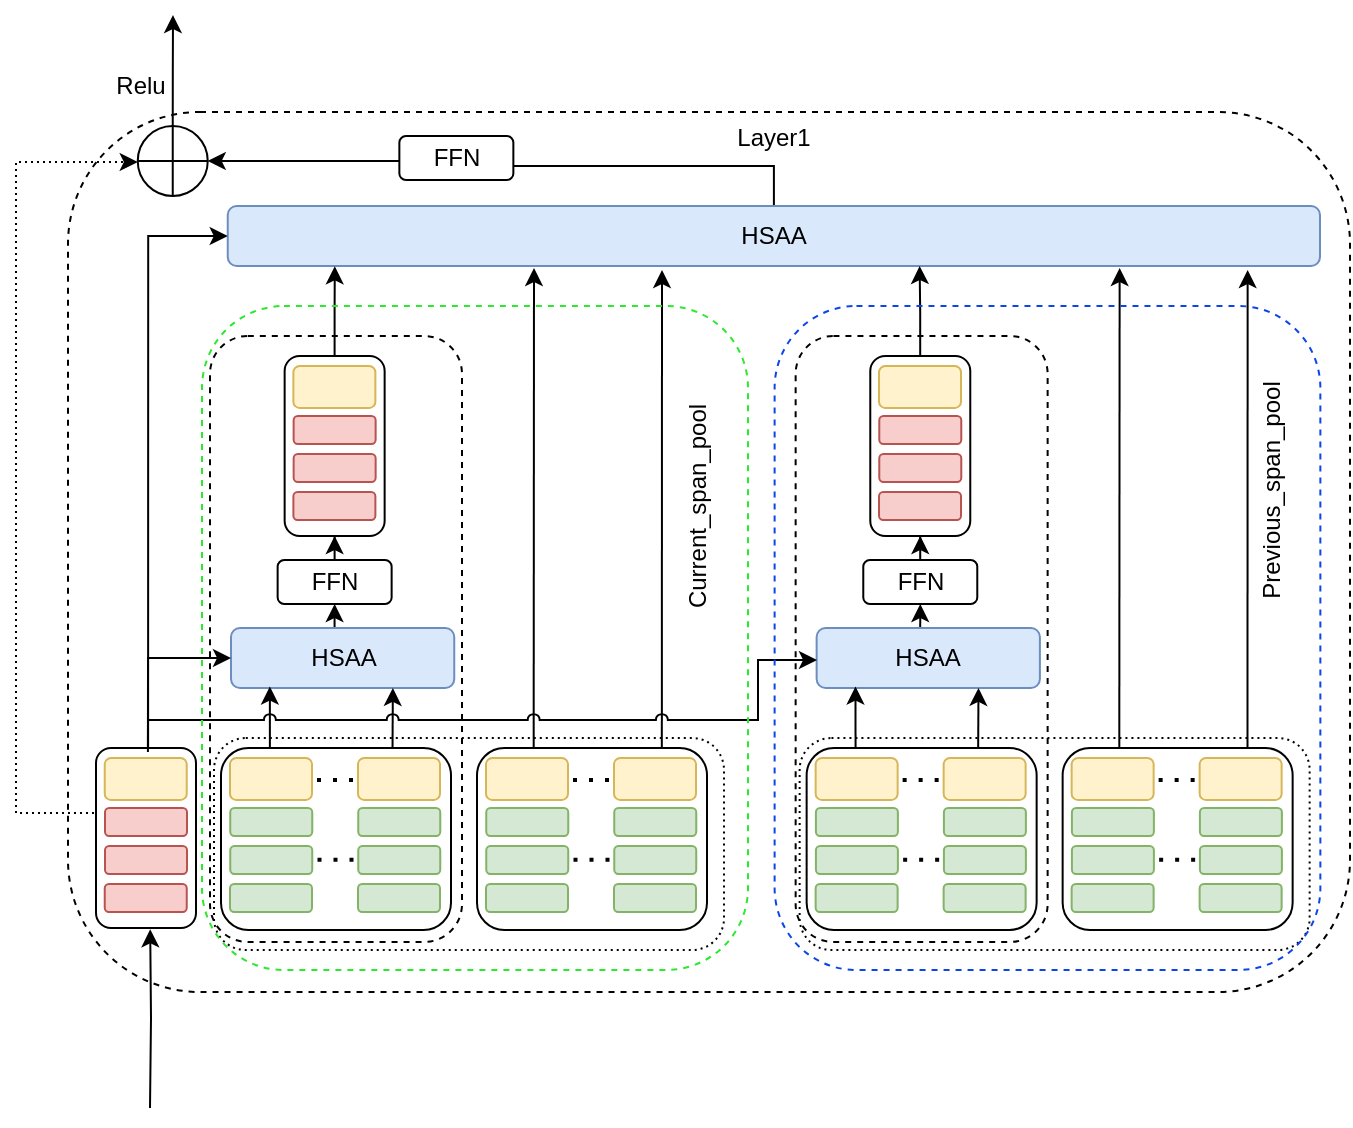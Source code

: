 <mxfile version="21.2.9" type="github">
  <diagram name="第 1 页" id="gWeG35e6C86zQD0y6pNc">
    <mxGraphModel dx="780" dy="418" grid="0" gridSize="10" guides="1" tooltips="1" connect="1" arrows="1" fold="1" page="1" pageScale="1" pageWidth="2336" pageHeight="1654" math="0" shadow="0">
      <root>
        <mxCell id="0" />
        <mxCell id="1" parent="0" />
        <mxCell id="u9Ba9--OEbl625sA4hoY-62" value="" style="rounded=1;whiteSpace=wrap;html=1;dashed=1;fillColor=none;glass=0;" parent="1" vertex="1">
          <mxGeometry x="301" y="551" width="641" height="440" as="geometry" />
        </mxCell>
        <mxCell id="XD2-V8QEW1LzV1P3F_-f-185" value="" style="rounded=1;whiteSpace=wrap;html=1;dashed=1;" parent="1" vertex="1">
          <mxGeometry x="372" y="663" width="126" height="303" as="geometry" />
        </mxCell>
        <mxCell id="XD2-V8QEW1LzV1P3F_-f-189" value="" style="rounded=1;whiteSpace=wrap;html=1;fillStyle=solid;gradientColor=default;fillColor=none;dashed=1;dashPattern=1 2;" parent="1" vertex="1">
          <mxGeometry x="374" y="864" width="255" height="106" as="geometry" />
        </mxCell>
        <mxCell id="XD2-V8QEW1LzV1P3F_-f-60" style="edgeStyle=orthogonalEdgeStyle;rounded=0;orthogonalLoop=1;jettySize=auto;html=1;entryX=0.5;entryY=1;entryDx=0;entryDy=0;" parent="1" source="XD2-V8QEW1LzV1P3F_-f-20" target="XD2-V8QEW1LzV1P3F_-f-57" edge="1">
          <mxGeometry relative="1" as="geometry" />
        </mxCell>
        <mxCell id="XD2-V8QEW1LzV1P3F_-f-20" value="HSAA" style="rounded=1;whiteSpace=wrap;html=1;fillColor=#dae8fc;strokeColor=#6c8ebf;" parent="1" vertex="1">
          <mxGeometry x="380.87" y="598" width="546.13" height="30" as="geometry" />
        </mxCell>
        <mxCell id="XD2-V8QEW1LzV1P3F_-f-46" style="edgeStyle=orthogonalEdgeStyle;rounded=0;orthogonalLoop=1;jettySize=auto;html=1;entryX=0.5;entryY=1;entryDx=0;entryDy=0;" parent="1" target="XD2-V8QEW1LzV1P3F_-f-45" edge="1">
          <mxGeometry relative="1" as="geometry">
            <mxPoint x="434.286" y="809" as="sourcePoint" />
          </mxGeometry>
        </mxCell>
        <mxCell id="XD2-V8QEW1LzV1P3F_-f-21" value="HSAA" style="rounded=1;whiteSpace=wrap;html=1;fillColor=#dae8fc;strokeColor=#6c8ebf;" parent="1" vertex="1">
          <mxGeometry x="382.5" y="809" width="111.63" height="30" as="geometry" />
        </mxCell>
        <mxCell id="XD2-V8QEW1LzV1P3F_-f-55" style="edgeStyle=orthogonalEdgeStyle;rounded=0;orthogonalLoop=1;jettySize=auto;html=1;entryX=0;entryY=0.5;entryDx=0;entryDy=0;" parent="1" target="XD2-V8QEW1LzV1P3F_-f-21" edge="1">
          <mxGeometry relative="1" as="geometry">
            <Array as="points">
              <mxPoint x="341" y="824" />
            </Array>
            <mxPoint x="340.966" y="871" as="sourcePoint" />
          </mxGeometry>
        </mxCell>
        <mxCell id="XD2-V8QEW1LzV1P3F_-f-62" style="edgeStyle=orthogonalEdgeStyle;rounded=0;orthogonalLoop=1;jettySize=auto;html=1;dashed=1;dashPattern=1 2;" parent="1" target="XD2-V8QEW1LzV1P3F_-f-63" edge="1">
          <mxGeometry relative="1" as="geometry">
            <mxPoint x="317" y="602.034" as="targetPoint" />
            <Array as="points">
              <mxPoint x="275" y="901" />
              <mxPoint x="275" y="576" />
            </Array>
            <mxPoint x="317" y="901.517" as="sourcePoint" />
          </mxGeometry>
        </mxCell>
        <mxCell id="XD2-V8QEW1LzV1P3F_-f-56" style="edgeStyle=orthogonalEdgeStyle;rounded=0;orthogonalLoop=1;jettySize=auto;html=1;entryX=0;entryY=0.5;entryDx=0;entryDy=0;exitX=0.481;exitY=0.006;exitDx=0;exitDy=0;exitPerimeter=0;" parent="1" target="XD2-V8QEW1LzV1P3F_-f-20" edge="1">
          <mxGeometry relative="1" as="geometry">
            <Array as="points">
              <mxPoint x="341" y="613" />
            </Array>
            <mxPoint x="341.05" y="871.366" as="sourcePoint" />
          </mxGeometry>
        </mxCell>
        <mxCell id="u9Ba9--OEbl625sA4hoY-119" style="edgeStyle=orthogonalEdgeStyle;rounded=0;orthogonalLoop=1;jettySize=auto;html=1;entryX=0.5;entryY=1;entryDx=0;entryDy=0;" parent="1" source="XD2-V8QEW1LzV1P3F_-f-45" target="u9Ba9--OEbl625sA4hoY-112" edge="1">
          <mxGeometry relative="1" as="geometry" />
        </mxCell>
        <mxCell id="XD2-V8QEW1LzV1P3F_-f-45" value="FFN" style="rounded=1;whiteSpace=wrap;html=1;" parent="1" vertex="1">
          <mxGeometry x="405.82" y="775" width="57" height="22" as="geometry" />
        </mxCell>
        <mxCell id="XD2-V8QEW1LzV1P3F_-f-52" value="" style="endArrow=classic;html=1;rounded=0;exitX=0.217;exitY=-0.001;exitDx=0;exitDy=0;exitPerimeter=0;entryX=0.174;entryY=0.976;entryDx=0;entryDy=0;entryPerimeter=0;" parent="1" target="XD2-V8QEW1LzV1P3F_-f-21" edge="1">
          <mxGeometry width="50" height="50" relative="1" as="geometry">
            <mxPoint x="401.955" y="870.939" as="sourcePoint" />
            <mxPoint x="473" y="832" as="targetPoint" />
          </mxGeometry>
        </mxCell>
        <mxCell id="XD2-V8QEW1LzV1P3F_-f-53" value="" style="endArrow=classic;html=1;rounded=0;exitX=0.75;exitY=0;exitDx=0;exitDy=0;entryX=0.725;entryY=0.998;entryDx=0;entryDy=0;entryPerimeter=0;" parent="1" target="XD2-V8QEW1LzV1P3F_-f-21" edge="1">
          <mxGeometry width="50" height="50" relative="1" as="geometry">
            <mxPoint x="463.25" y="871" as="sourcePoint" />
            <mxPoint x="447" y="816" as="targetPoint" />
          </mxGeometry>
        </mxCell>
        <mxCell id="XD2-V8QEW1LzV1P3F_-f-66" style="edgeStyle=orthogonalEdgeStyle;rounded=0;orthogonalLoop=1;jettySize=auto;html=1;entryX=1;entryY=0.5;entryDx=0;entryDy=0;" parent="1" source="XD2-V8QEW1LzV1P3F_-f-57" target="XD2-V8QEW1LzV1P3F_-f-63" edge="1">
          <mxGeometry relative="1" as="geometry">
            <Array as="points">
              <mxPoint x="494.87" y="576" />
              <mxPoint x="418.87" y="576" />
            </Array>
          </mxGeometry>
        </mxCell>
        <mxCell id="XD2-V8QEW1LzV1P3F_-f-57" value="FFN" style="rounded=1;whiteSpace=wrap;html=1;" parent="1" vertex="1">
          <mxGeometry x="466.68" y="563" width="57" height="22" as="geometry" />
        </mxCell>
        <mxCell id="u9Ba9--OEbl625sA4hoY-222" style="edgeStyle=orthogonalEdgeStyle;rounded=0;orthogonalLoop=1;jettySize=auto;html=1;entryX=0.6;entryY=0.995;entryDx=0;entryDy=0;entryPerimeter=0;" parent="1" source="XD2-V8QEW1LzV1P3F_-f-63" edge="1">
          <mxGeometry relative="1" as="geometry">
            <mxPoint x="353.5" y="502.55" as="targetPoint" />
          </mxGeometry>
        </mxCell>
        <mxCell id="XD2-V8QEW1LzV1P3F_-f-63" value="" style="ellipse;whiteSpace=wrap;html=1;aspect=fixed;" parent="1" vertex="1">
          <mxGeometry x="335.87" y="558" width="35" height="35" as="geometry" />
        </mxCell>
        <mxCell id="XD2-V8QEW1LzV1P3F_-f-64" value="" style="endArrow=none;html=1;rounded=0;entryX=0.5;entryY=0;entryDx=0;entryDy=0;exitX=0.5;exitY=1;exitDx=0;exitDy=0;" parent="1" source="XD2-V8QEW1LzV1P3F_-f-63" target="XD2-V8QEW1LzV1P3F_-f-63" edge="1">
          <mxGeometry width="50" height="50" relative="1" as="geometry">
            <mxPoint x="394.87" y="653" as="sourcePoint" />
            <mxPoint x="444.87" y="603" as="targetPoint" />
          </mxGeometry>
        </mxCell>
        <mxCell id="XD2-V8QEW1LzV1P3F_-f-65" value="" style="endArrow=none;html=1;rounded=0;exitX=1;exitY=0.5;exitDx=0;exitDy=0;entryX=0;entryY=0.5;entryDx=0;entryDy=0;" parent="1" source="XD2-V8QEW1LzV1P3F_-f-63" target="XD2-V8QEW1LzV1P3F_-f-63" edge="1">
          <mxGeometry width="50" height="50" relative="1" as="geometry">
            <mxPoint x="363.87" y="603" as="sourcePoint" />
            <mxPoint x="363.87" y="568" as="targetPoint" />
          </mxGeometry>
        </mxCell>
        <mxCell id="XD2-V8QEW1LzV1P3F_-f-71" value="Layer1" style="text;html=1;strokeColor=none;fillColor=none;align=center;verticalAlign=middle;whiteSpace=wrap;rounded=0;rotation=0;" parent="1" vertex="1">
          <mxGeometry x="623.93" y="549" width="60" height="30" as="geometry" />
        </mxCell>
        <mxCell id="XD2-V8QEW1LzV1P3F_-f-101" style="edgeStyle=orthogonalEdgeStyle;rounded=0;orthogonalLoop=1;jettySize=auto;html=1;entryX=0.542;entryY=1.007;entryDx=0;entryDy=0;entryPerimeter=0;" parent="1" target="u9Ba9--OEbl625sA4hoY-120" edge="1">
          <mxGeometry relative="1" as="geometry">
            <mxPoint x="342" y="932" as="targetPoint" />
            <mxPoint x="342" y="1049.0" as="sourcePoint" />
          </mxGeometry>
        </mxCell>
        <mxCell id="XD2-V8QEW1LzV1P3F_-f-184" value="Relu" style="text;html=1;align=center;verticalAlign=middle;resizable=0;points=[];autosize=1;strokeColor=none;fillColor=none;" parent="1" vertex="1">
          <mxGeometry x="315" y="525" width="43" height="26" as="geometry" />
        </mxCell>
        <mxCell id="u9Ba9--OEbl625sA4hoY-2" value="" style="endArrow=classic;html=1;rounded=0;exitX=0.75;exitY=0;exitDx=0;exitDy=0;" parent="1" edge="1">
          <mxGeometry width="50" height="50" relative="1" as="geometry">
            <mxPoint x="533.83" y="871" as="sourcePoint" />
            <mxPoint x="534" y="629" as="targetPoint" />
          </mxGeometry>
        </mxCell>
        <mxCell id="u9Ba9--OEbl625sA4hoY-3" value="" style="endArrow=classic;html=1;rounded=0;exitX=0.75;exitY=0;exitDx=0;exitDy=0;" parent="1" edge="1">
          <mxGeometry width="50" height="50" relative="1" as="geometry">
            <mxPoint x="597.92" y="872" as="sourcePoint" />
            <mxPoint x="598" y="630" as="targetPoint" />
          </mxGeometry>
        </mxCell>
        <mxCell id="u9Ba9--OEbl625sA4hoY-118" style="edgeStyle=orthogonalEdgeStyle;rounded=0;orthogonalLoop=1;jettySize=auto;html=1;entryX=0.098;entryY=1.005;entryDx=0;entryDy=0;entryPerimeter=0;" parent="1" source="u9Ba9--OEbl625sA4hoY-112" target="XD2-V8QEW1LzV1P3F_-f-20" edge="1">
          <mxGeometry relative="1" as="geometry" />
        </mxCell>
        <mxCell id="u9Ba9--OEbl625sA4hoY-112" value="" style="rounded=1;whiteSpace=wrap;html=1;" parent="1" vertex="1">
          <mxGeometry x="409.32" y="673" width="50" height="90" as="geometry" />
        </mxCell>
        <mxCell id="u9Ba9--OEbl625sA4hoY-113" value="" style="rounded=1;whiteSpace=wrap;html=1;fillColor=#f8cecc;strokeColor=#b85450;" parent="1" vertex="1">
          <mxGeometry x="413.69" y="741" width="41" height="14" as="geometry" />
        </mxCell>
        <mxCell id="u9Ba9--OEbl625sA4hoY-114" value="" style="rounded=1;whiteSpace=wrap;html=1;fillColor=#fff2cc;strokeColor=#d6b656;" parent="1" vertex="1">
          <mxGeometry x="413.69" y="678" width="41" height="21" as="geometry" />
        </mxCell>
        <mxCell id="u9Ba9--OEbl625sA4hoY-115" value="" style="rounded=1;whiteSpace=wrap;html=1;fillColor=#f8cecc;strokeColor=#b85450;" parent="1" vertex="1">
          <mxGeometry x="413.82" y="722" width="41" height="14" as="geometry" />
        </mxCell>
        <mxCell id="u9Ba9--OEbl625sA4hoY-116" value="" style="rounded=1;whiteSpace=wrap;html=1;fillColor=#f8cecc;strokeColor=#b85450;" parent="1" vertex="1">
          <mxGeometry x="413.82" y="703" width="41" height="14" as="geometry" />
        </mxCell>
        <mxCell id="u9Ba9--OEbl625sA4hoY-120" value="" style="rounded=1;whiteSpace=wrap;html=1;" parent="1" vertex="1">
          <mxGeometry x="315" y="869" width="50" height="90" as="geometry" />
        </mxCell>
        <mxCell id="u9Ba9--OEbl625sA4hoY-121" value="" style="rounded=1;whiteSpace=wrap;html=1;fillColor=#f8cecc;strokeColor=#b85450;" parent="1" vertex="1">
          <mxGeometry x="319.37" y="937" width="41" height="14" as="geometry" />
        </mxCell>
        <mxCell id="u9Ba9--OEbl625sA4hoY-122" value="" style="rounded=1;whiteSpace=wrap;html=1;fillColor=#fff2cc;strokeColor=#d6b656;" parent="1" vertex="1">
          <mxGeometry x="319.37" y="874" width="41" height="21" as="geometry" />
        </mxCell>
        <mxCell id="u9Ba9--OEbl625sA4hoY-123" value="" style="rounded=1;whiteSpace=wrap;html=1;fillColor=#f8cecc;strokeColor=#b85450;" parent="1" vertex="1">
          <mxGeometry x="319.5" y="918" width="41" height="14" as="geometry" />
        </mxCell>
        <mxCell id="u9Ba9--OEbl625sA4hoY-124" value="" style="rounded=1;whiteSpace=wrap;html=1;fillColor=#f8cecc;strokeColor=#b85450;" parent="1" vertex="1">
          <mxGeometry x="319.5" y="899" width="41" height="14" as="geometry" />
        </mxCell>
        <mxCell id="u9Ba9--OEbl625sA4hoY-125" value="" style="rounded=1;whiteSpace=wrap;html=1;" parent="1" vertex="1">
          <mxGeometry x="377.5" y="869" width="115" height="91" as="geometry" />
        </mxCell>
        <mxCell id="u9Ba9--OEbl625sA4hoY-126" value="" style="endArrow=none;dashed=1;html=1;dashPattern=1 3;strokeWidth=2;rounded=0;entryX=1;entryY=0.5;entryDx=0;entryDy=0;exitX=0;exitY=0.5;exitDx=0;exitDy=0;" parent="1" edge="1">
          <mxGeometry width="50" height="50" relative="1" as="geometry">
            <mxPoint x="443.75" y="924.88" as="sourcePoint" />
            <mxPoint x="420.25" y="924.88" as="targetPoint" />
          </mxGeometry>
        </mxCell>
        <mxCell id="u9Ba9--OEbl625sA4hoY-127" value="" style="endArrow=none;dashed=1;html=1;dashPattern=1 3;strokeWidth=2;rounded=0;entryX=1;entryY=0.5;entryDx=0;entryDy=0;" parent="1" edge="1">
          <mxGeometry width="50" height="50" relative="1" as="geometry">
            <mxPoint x="443.5" y="885" as="sourcePoint" />
            <mxPoint x="420.0" y="885" as="targetPoint" />
          </mxGeometry>
        </mxCell>
        <mxCell id="u9Ba9--OEbl625sA4hoY-128" value="" style="rounded=1;whiteSpace=wrap;html=1;fillColor=#d5e8d4;strokeColor=#82b366;" parent="1" vertex="1">
          <mxGeometry x="382" y="937" width="41" height="14" as="geometry" />
        </mxCell>
        <mxCell id="u9Ba9--OEbl625sA4hoY-129" value="" style="rounded=1;whiteSpace=wrap;html=1;fillColor=#fff2cc;strokeColor=#d6b656;" parent="1" vertex="1">
          <mxGeometry x="382" y="874" width="41" height="21" as="geometry" />
        </mxCell>
        <mxCell id="u9Ba9--OEbl625sA4hoY-130" value="" style="rounded=1;whiteSpace=wrap;html=1;fillColor=#d5e8d4;strokeColor=#82b366;" parent="1" vertex="1">
          <mxGeometry x="382.13" y="918" width="41" height="14" as="geometry" />
        </mxCell>
        <mxCell id="u9Ba9--OEbl625sA4hoY-131" value="" style="rounded=1;whiteSpace=wrap;html=1;fillColor=#d5e8d4;strokeColor=#82b366;" parent="1" vertex="1">
          <mxGeometry x="382.13" y="899" width="41" height="14" as="geometry" />
        </mxCell>
        <mxCell id="u9Ba9--OEbl625sA4hoY-132" value="" style="rounded=1;whiteSpace=wrap;html=1;fillColor=#d5e8d4;strokeColor=#82b366;" parent="1" vertex="1">
          <mxGeometry x="446" y="937" width="41" height="14" as="geometry" />
        </mxCell>
        <mxCell id="u9Ba9--OEbl625sA4hoY-133" value="" style="rounded=1;whiteSpace=wrap;html=1;fillColor=#fff2cc;strokeColor=#d6b656;" parent="1" vertex="1">
          <mxGeometry x="446" y="874" width="41" height="21" as="geometry" />
        </mxCell>
        <mxCell id="u9Ba9--OEbl625sA4hoY-134" value="" style="rounded=1;whiteSpace=wrap;html=1;fillColor=#d5e8d4;strokeColor=#82b366;" parent="1" vertex="1">
          <mxGeometry x="446.13" y="918" width="41" height="14" as="geometry" />
        </mxCell>
        <mxCell id="u9Ba9--OEbl625sA4hoY-135" value="" style="rounded=1;whiteSpace=wrap;html=1;fillColor=#d5e8d4;strokeColor=#82b366;" parent="1" vertex="1">
          <mxGeometry x="446.13" y="899" width="41" height="14" as="geometry" />
        </mxCell>
        <mxCell id="u9Ba9--OEbl625sA4hoY-147" value="" style="rounded=1;whiteSpace=wrap;html=1;" parent="1" vertex="1">
          <mxGeometry x="505.5" y="869" width="115" height="91" as="geometry" />
        </mxCell>
        <mxCell id="u9Ba9--OEbl625sA4hoY-148" value="" style="endArrow=none;dashed=1;html=1;dashPattern=1 3;strokeWidth=2;rounded=0;entryX=1;entryY=0.5;entryDx=0;entryDy=0;exitX=0;exitY=0.5;exitDx=0;exitDy=0;" parent="1" edge="1">
          <mxGeometry width="50" height="50" relative="1" as="geometry">
            <mxPoint x="571.75" y="924.88" as="sourcePoint" />
            <mxPoint x="548.25" y="924.88" as="targetPoint" />
          </mxGeometry>
        </mxCell>
        <mxCell id="u9Ba9--OEbl625sA4hoY-149" value="" style="endArrow=none;dashed=1;html=1;dashPattern=1 3;strokeWidth=2;rounded=0;entryX=1;entryY=0.5;entryDx=0;entryDy=0;" parent="1" edge="1">
          <mxGeometry width="50" height="50" relative="1" as="geometry">
            <mxPoint x="571.5" y="885" as="sourcePoint" />
            <mxPoint x="548.0" y="885" as="targetPoint" />
          </mxGeometry>
        </mxCell>
        <mxCell id="u9Ba9--OEbl625sA4hoY-150" value="" style="rounded=1;whiteSpace=wrap;html=1;fillColor=#d5e8d4;strokeColor=#82b366;" parent="1" vertex="1">
          <mxGeometry x="510" y="937" width="41" height="14" as="geometry" />
        </mxCell>
        <mxCell id="u9Ba9--OEbl625sA4hoY-151" value="" style="rounded=1;whiteSpace=wrap;html=1;fillColor=#fff2cc;strokeColor=#d6b656;" parent="1" vertex="1">
          <mxGeometry x="510" y="874" width="41" height="21" as="geometry" />
        </mxCell>
        <mxCell id="u9Ba9--OEbl625sA4hoY-152" value="" style="rounded=1;whiteSpace=wrap;html=1;fillColor=#d5e8d4;strokeColor=#82b366;" parent="1" vertex="1">
          <mxGeometry x="510.13" y="918" width="41" height="14" as="geometry" />
        </mxCell>
        <mxCell id="u9Ba9--OEbl625sA4hoY-153" value="" style="rounded=1;whiteSpace=wrap;html=1;fillColor=#d5e8d4;strokeColor=#82b366;" parent="1" vertex="1">
          <mxGeometry x="510.13" y="899" width="41" height="14" as="geometry" />
        </mxCell>
        <mxCell id="u9Ba9--OEbl625sA4hoY-154" value="" style="rounded=1;whiteSpace=wrap;html=1;fillColor=#d5e8d4;strokeColor=#82b366;" parent="1" vertex="1">
          <mxGeometry x="574" y="937" width="41" height="14" as="geometry" />
        </mxCell>
        <mxCell id="u9Ba9--OEbl625sA4hoY-155" value="" style="rounded=1;whiteSpace=wrap;html=1;fillColor=#fff2cc;strokeColor=#d6b656;" parent="1" vertex="1">
          <mxGeometry x="574" y="874" width="41" height="21" as="geometry" />
        </mxCell>
        <mxCell id="u9Ba9--OEbl625sA4hoY-156" value="" style="rounded=1;whiteSpace=wrap;html=1;fillColor=#d5e8d4;strokeColor=#82b366;" parent="1" vertex="1">
          <mxGeometry x="574.13" y="918" width="41" height="14" as="geometry" />
        </mxCell>
        <mxCell id="u9Ba9--OEbl625sA4hoY-157" value="" style="rounded=1;whiteSpace=wrap;html=1;fillColor=#d5e8d4;strokeColor=#82b366;" parent="1" vertex="1">
          <mxGeometry x="574.13" y="899" width="41" height="14" as="geometry" />
        </mxCell>
        <mxCell id="u9Ba9--OEbl625sA4hoY-158" value="" style="rounded=1;whiteSpace=wrap;html=1;dashed=1;" parent="1" vertex="1">
          <mxGeometry x="664.82" y="663" width="126" height="303" as="geometry" />
        </mxCell>
        <mxCell id="u9Ba9--OEbl625sA4hoY-159" value="" style="rounded=1;whiteSpace=wrap;html=1;fillStyle=solid;gradientColor=default;fillColor=none;dashed=1;dashPattern=1 2;" parent="1" vertex="1">
          <mxGeometry x="666.82" y="864" width="255" height="106" as="geometry" />
        </mxCell>
        <mxCell id="u9Ba9--OEbl625sA4hoY-160" style="edgeStyle=orthogonalEdgeStyle;rounded=0;orthogonalLoop=1;jettySize=auto;html=1;entryX=0.5;entryY=1;entryDx=0;entryDy=0;" parent="1" target="u9Ba9--OEbl625sA4hoY-164" edge="1">
          <mxGeometry relative="1" as="geometry">
            <mxPoint x="727.106" y="809" as="sourcePoint" />
          </mxGeometry>
        </mxCell>
        <mxCell id="u9Ba9--OEbl625sA4hoY-161" value="HSAA" style="rounded=1;whiteSpace=wrap;html=1;fillColor=#dae8fc;strokeColor=#6c8ebf;" parent="1" vertex="1">
          <mxGeometry x="675.32" y="809" width="111.63" height="30" as="geometry" />
        </mxCell>
        <mxCell id="u9Ba9--OEbl625sA4hoY-163" style="edgeStyle=orthogonalEdgeStyle;rounded=0;orthogonalLoop=1;jettySize=auto;html=1;entryX=0.5;entryY=1;entryDx=0;entryDy=0;" parent="1" source="u9Ba9--OEbl625sA4hoY-164" target="u9Ba9--OEbl625sA4hoY-171" edge="1">
          <mxGeometry relative="1" as="geometry" />
        </mxCell>
        <mxCell id="u9Ba9--OEbl625sA4hoY-164" value="FFN" style="rounded=1;whiteSpace=wrap;html=1;" parent="1" vertex="1">
          <mxGeometry x="698.64" y="775" width="57" height="22" as="geometry" />
        </mxCell>
        <mxCell id="u9Ba9--OEbl625sA4hoY-165" value="" style="endArrow=classic;html=1;rounded=0;exitX=0.217;exitY=-0.001;exitDx=0;exitDy=0;exitPerimeter=0;entryX=0.174;entryY=0.976;entryDx=0;entryDy=0;entryPerimeter=0;" parent="1" target="u9Ba9--OEbl625sA4hoY-161" edge="1">
          <mxGeometry width="50" height="50" relative="1" as="geometry">
            <mxPoint x="694.775" y="870.939" as="sourcePoint" />
            <mxPoint x="765.82" y="832" as="targetPoint" />
          </mxGeometry>
        </mxCell>
        <mxCell id="u9Ba9--OEbl625sA4hoY-166" value="" style="endArrow=classic;html=1;rounded=0;exitX=0.75;exitY=0;exitDx=0;exitDy=0;entryX=0.725;entryY=0.998;entryDx=0;entryDy=0;entryPerimeter=0;" parent="1" target="u9Ba9--OEbl625sA4hoY-161" edge="1">
          <mxGeometry width="50" height="50" relative="1" as="geometry">
            <mxPoint x="756.07" y="871" as="sourcePoint" />
            <mxPoint x="739.82" y="816" as="targetPoint" />
          </mxGeometry>
        </mxCell>
        <mxCell id="u9Ba9--OEbl625sA4hoY-167" value="" style="endArrow=classic;html=1;rounded=0;exitX=0.75;exitY=0;exitDx=0;exitDy=0;" parent="1" edge="1">
          <mxGeometry width="50" height="50" relative="1" as="geometry">
            <mxPoint x="826.65" y="871" as="sourcePoint" />
            <mxPoint x="826.82" y="629" as="targetPoint" />
          </mxGeometry>
        </mxCell>
        <mxCell id="u9Ba9--OEbl625sA4hoY-168" value="" style="endArrow=classic;html=1;rounded=0;exitX=0.75;exitY=0;exitDx=0;exitDy=0;" parent="1" edge="1">
          <mxGeometry width="50" height="50" relative="1" as="geometry">
            <mxPoint x="890.74" y="872" as="sourcePoint" />
            <mxPoint x="890.82" y="630" as="targetPoint" />
          </mxGeometry>
        </mxCell>
        <mxCell id="u9Ba9--OEbl625sA4hoY-170" style="edgeStyle=orthogonalEdgeStyle;rounded=0;orthogonalLoop=1;jettySize=auto;html=1;entryX=0.098;entryY=1.005;entryDx=0;entryDy=0;entryPerimeter=0;" parent="1" source="u9Ba9--OEbl625sA4hoY-171" edge="1">
          <mxGeometry relative="1" as="geometry">
            <mxPoint x="726.82" y="628" as="targetPoint" />
          </mxGeometry>
        </mxCell>
        <mxCell id="u9Ba9--OEbl625sA4hoY-171" value="" style="rounded=1;whiteSpace=wrap;html=1;" parent="1" vertex="1">
          <mxGeometry x="702.14" y="673" width="50" height="90" as="geometry" />
        </mxCell>
        <mxCell id="u9Ba9--OEbl625sA4hoY-172" value="" style="rounded=1;whiteSpace=wrap;html=1;fillColor=#f8cecc;strokeColor=#b85450;" parent="1" vertex="1">
          <mxGeometry x="706.51" y="741" width="41" height="14" as="geometry" />
        </mxCell>
        <mxCell id="u9Ba9--OEbl625sA4hoY-173" value="" style="rounded=1;whiteSpace=wrap;html=1;fillColor=#fff2cc;strokeColor=#d6b656;" parent="1" vertex="1">
          <mxGeometry x="706.51" y="678" width="41" height="21" as="geometry" />
        </mxCell>
        <mxCell id="u9Ba9--OEbl625sA4hoY-174" value="" style="rounded=1;whiteSpace=wrap;html=1;fillColor=#f8cecc;strokeColor=#b85450;" parent="1" vertex="1">
          <mxGeometry x="706.64" y="722" width="41" height="14" as="geometry" />
        </mxCell>
        <mxCell id="u9Ba9--OEbl625sA4hoY-175" value="" style="rounded=1;whiteSpace=wrap;html=1;fillColor=#f8cecc;strokeColor=#b85450;" parent="1" vertex="1">
          <mxGeometry x="706.64" y="703" width="41" height="14" as="geometry" />
        </mxCell>
        <mxCell id="u9Ba9--OEbl625sA4hoY-181" value="" style="rounded=1;whiteSpace=wrap;html=1;" parent="1" vertex="1">
          <mxGeometry x="670.32" y="869" width="115" height="91" as="geometry" />
        </mxCell>
        <mxCell id="u9Ba9--OEbl625sA4hoY-182" value="" style="endArrow=none;dashed=1;html=1;dashPattern=1 3;strokeWidth=2;rounded=0;entryX=1;entryY=0.5;entryDx=0;entryDy=0;exitX=0;exitY=0.5;exitDx=0;exitDy=0;" parent="1" edge="1">
          <mxGeometry width="50" height="50" relative="1" as="geometry">
            <mxPoint x="736.57" y="924.88" as="sourcePoint" />
            <mxPoint x="713.07" y="924.88" as="targetPoint" />
          </mxGeometry>
        </mxCell>
        <mxCell id="u9Ba9--OEbl625sA4hoY-183" value="" style="endArrow=none;dashed=1;html=1;dashPattern=1 3;strokeWidth=2;rounded=0;entryX=1;entryY=0.5;entryDx=0;entryDy=0;" parent="1" edge="1">
          <mxGeometry width="50" height="50" relative="1" as="geometry">
            <mxPoint x="736.32" y="885" as="sourcePoint" />
            <mxPoint x="712.82" y="885" as="targetPoint" />
          </mxGeometry>
        </mxCell>
        <mxCell id="u9Ba9--OEbl625sA4hoY-184" value="" style="rounded=1;whiteSpace=wrap;html=1;fillColor=#d5e8d4;strokeColor=#82b366;" parent="1" vertex="1">
          <mxGeometry x="674.82" y="937" width="41" height="14" as="geometry" />
        </mxCell>
        <mxCell id="u9Ba9--OEbl625sA4hoY-185" value="" style="rounded=1;whiteSpace=wrap;html=1;fillColor=#fff2cc;strokeColor=#d6b656;" parent="1" vertex="1">
          <mxGeometry x="674.82" y="874" width="41" height="21" as="geometry" />
        </mxCell>
        <mxCell id="u9Ba9--OEbl625sA4hoY-186" value="" style="rounded=1;whiteSpace=wrap;html=1;fillColor=#d5e8d4;strokeColor=#82b366;" parent="1" vertex="1">
          <mxGeometry x="674.95" y="918" width="41" height="14" as="geometry" />
        </mxCell>
        <mxCell id="u9Ba9--OEbl625sA4hoY-187" value="" style="rounded=1;whiteSpace=wrap;html=1;fillColor=#d5e8d4;strokeColor=#82b366;" parent="1" vertex="1">
          <mxGeometry x="674.95" y="899" width="41" height="14" as="geometry" />
        </mxCell>
        <mxCell id="u9Ba9--OEbl625sA4hoY-188" value="" style="rounded=1;whiteSpace=wrap;html=1;fillColor=#d5e8d4;strokeColor=#82b366;" parent="1" vertex="1">
          <mxGeometry x="738.82" y="937" width="41" height="14" as="geometry" />
        </mxCell>
        <mxCell id="u9Ba9--OEbl625sA4hoY-189" value="" style="rounded=1;whiteSpace=wrap;html=1;fillColor=#fff2cc;strokeColor=#d6b656;" parent="1" vertex="1">
          <mxGeometry x="738.82" y="874" width="41" height="21" as="geometry" />
        </mxCell>
        <mxCell id="u9Ba9--OEbl625sA4hoY-190" value="" style="rounded=1;whiteSpace=wrap;html=1;fillColor=#d5e8d4;strokeColor=#82b366;" parent="1" vertex="1">
          <mxGeometry x="738.95" y="918" width="41" height="14" as="geometry" />
        </mxCell>
        <mxCell id="u9Ba9--OEbl625sA4hoY-191" value="" style="rounded=1;whiteSpace=wrap;html=1;fillColor=#d5e8d4;strokeColor=#82b366;" parent="1" vertex="1">
          <mxGeometry x="738.95" y="899" width="41" height="14" as="geometry" />
        </mxCell>
        <mxCell id="u9Ba9--OEbl625sA4hoY-192" value="" style="rounded=1;whiteSpace=wrap;html=1;" parent="1" vertex="1">
          <mxGeometry x="798.32" y="869" width="115" height="91" as="geometry" />
        </mxCell>
        <mxCell id="u9Ba9--OEbl625sA4hoY-193" value="" style="endArrow=none;dashed=1;html=1;dashPattern=1 3;strokeWidth=2;rounded=0;entryX=1;entryY=0.5;entryDx=0;entryDy=0;exitX=0;exitY=0.5;exitDx=0;exitDy=0;" parent="1" edge="1">
          <mxGeometry width="50" height="50" relative="1" as="geometry">
            <mxPoint x="864.57" y="924.88" as="sourcePoint" />
            <mxPoint x="841.07" y="924.88" as="targetPoint" />
          </mxGeometry>
        </mxCell>
        <mxCell id="u9Ba9--OEbl625sA4hoY-194" value="" style="endArrow=none;dashed=1;html=1;dashPattern=1 3;strokeWidth=2;rounded=0;entryX=1;entryY=0.5;entryDx=0;entryDy=0;" parent="1" edge="1">
          <mxGeometry width="50" height="50" relative="1" as="geometry">
            <mxPoint x="864.32" y="885" as="sourcePoint" />
            <mxPoint x="840.82" y="885" as="targetPoint" />
          </mxGeometry>
        </mxCell>
        <mxCell id="u9Ba9--OEbl625sA4hoY-195" value="" style="rounded=1;whiteSpace=wrap;html=1;fillColor=#d5e8d4;strokeColor=#82b366;" parent="1" vertex="1">
          <mxGeometry x="802.82" y="937" width="41" height="14" as="geometry" />
        </mxCell>
        <mxCell id="u9Ba9--OEbl625sA4hoY-196" value="" style="rounded=1;whiteSpace=wrap;html=1;fillColor=#fff2cc;strokeColor=#d6b656;" parent="1" vertex="1">
          <mxGeometry x="802.82" y="874" width="41" height="21" as="geometry" />
        </mxCell>
        <mxCell id="u9Ba9--OEbl625sA4hoY-197" value="" style="rounded=1;whiteSpace=wrap;html=1;fillColor=#d5e8d4;strokeColor=#82b366;" parent="1" vertex="1">
          <mxGeometry x="802.95" y="918" width="41" height="14" as="geometry" />
        </mxCell>
        <mxCell id="u9Ba9--OEbl625sA4hoY-198" value="" style="rounded=1;whiteSpace=wrap;html=1;fillColor=#d5e8d4;strokeColor=#82b366;" parent="1" vertex="1">
          <mxGeometry x="802.95" y="899" width="41" height="14" as="geometry" />
        </mxCell>
        <mxCell id="u9Ba9--OEbl625sA4hoY-199" value="" style="rounded=1;whiteSpace=wrap;html=1;fillColor=#d5e8d4;strokeColor=#82b366;" parent="1" vertex="1">
          <mxGeometry x="866.82" y="937" width="41" height="14" as="geometry" />
        </mxCell>
        <mxCell id="u9Ba9--OEbl625sA4hoY-200" value="" style="rounded=1;whiteSpace=wrap;html=1;fillColor=#fff2cc;strokeColor=#d6b656;" parent="1" vertex="1">
          <mxGeometry x="866.82" y="874" width="41" height="21" as="geometry" />
        </mxCell>
        <mxCell id="u9Ba9--OEbl625sA4hoY-201" value="" style="rounded=1;whiteSpace=wrap;html=1;fillColor=#d5e8d4;strokeColor=#82b366;" parent="1" vertex="1">
          <mxGeometry x="866.95" y="918" width="41" height="14" as="geometry" />
        </mxCell>
        <mxCell id="u9Ba9--OEbl625sA4hoY-202" value="" style="rounded=1;whiteSpace=wrap;html=1;fillColor=#d5e8d4;strokeColor=#82b366;" parent="1" vertex="1">
          <mxGeometry x="866.95" y="899" width="41" height="14" as="geometry" />
        </mxCell>
        <mxCell id="u9Ba9--OEbl625sA4hoY-44" style="edgeStyle=orthogonalEdgeStyle;rounded=0;orthogonalLoop=1;jettySize=auto;html=1;entryX=0;entryY=0.5;entryDx=0;entryDy=0;jumpStyle=arc;" parent="1" edge="1">
          <mxGeometry relative="1" as="geometry">
            <mxPoint x="340.966" y="871" as="sourcePoint" />
            <mxPoint x="675.5" y="825" as="targetPoint" />
            <Array as="points">
              <mxPoint x="341" y="855" />
              <mxPoint x="646" y="855" />
              <mxPoint x="646" y="825" />
            </Array>
          </mxGeometry>
        </mxCell>
        <mxCell id="u9Ba9--OEbl625sA4hoY-217" value="" style="rounded=1;whiteSpace=wrap;html=1;dashed=1;fillColor=none;strokeColor=#2ce82f;" parent="1" vertex="1">
          <mxGeometry x="368" y="648" width="273" height="332" as="geometry" />
        </mxCell>
        <mxCell id="u9Ba9--OEbl625sA4hoY-218" value="Current_span_pool" style="text;html=1;strokeColor=none;fillColor=none;align=center;verticalAlign=middle;whiteSpace=wrap;rounded=0;rotation=-90;" parent="1" vertex="1">
          <mxGeometry x="586" y="733" width="60" height="30" as="geometry" />
        </mxCell>
        <mxCell id="u9Ba9--OEbl625sA4hoY-219" value="" style="rounded=1;whiteSpace=wrap;html=1;dashed=1;fillColor=none;strokeColor=#0C46E8;" parent="1" vertex="1">
          <mxGeometry x="654.31" y="648" width="272.87" height="332" as="geometry" />
        </mxCell>
        <mxCell id="u9Ba9--OEbl625sA4hoY-220" value="Previous_span_pool" style="text;html=1;strokeColor=none;fillColor=none;align=center;verticalAlign=middle;whiteSpace=wrap;rounded=0;rotation=-90;" parent="1" vertex="1">
          <mxGeometry x="873" y="725" width="60" height="30" as="geometry" />
        </mxCell>
      </root>
    </mxGraphModel>
  </diagram>
</mxfile>
